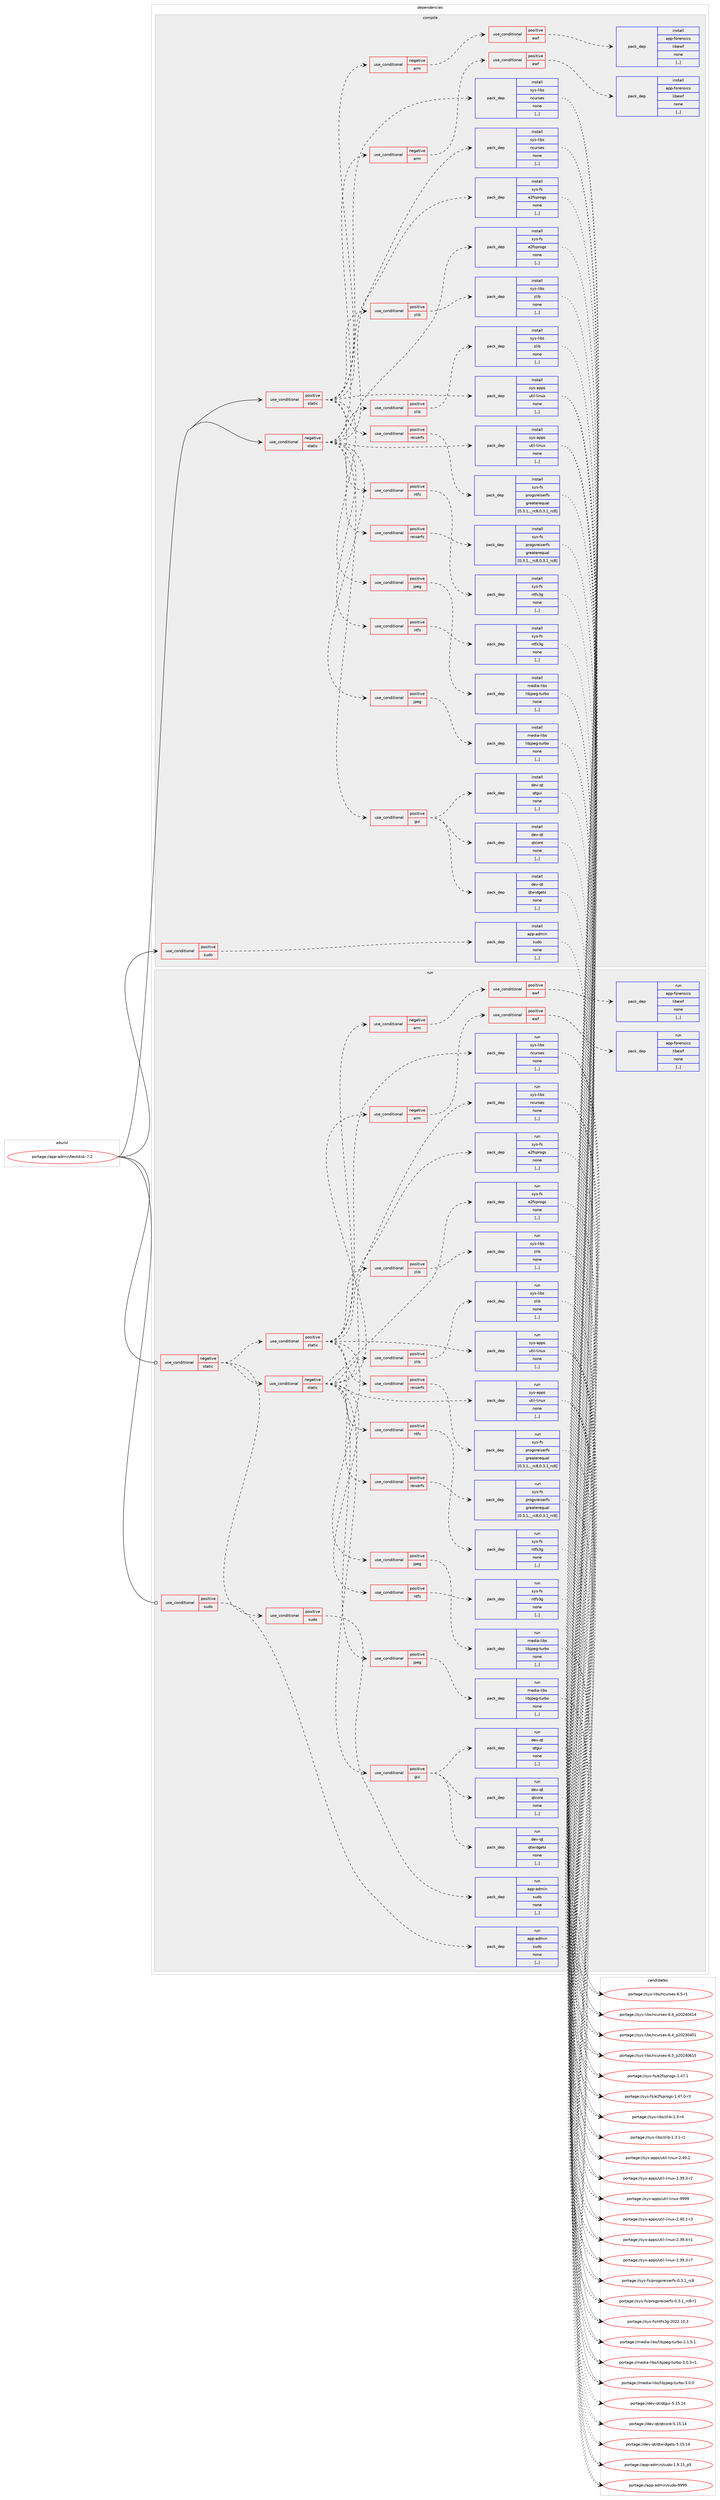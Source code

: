 digraph prolog {

# *************
# Graph options
# *************

newrank=true;
concentrate=true;
compound=true;
graph [rankdir=LR,fontname=Helvetica,fontsize=10,ranksep=1.5];#, ranksep=2.5, nodesep=0.2];
edge  [arrowhead=vee];
node  [fontname=Helvetica,fontsize=10];

# **********
# The ebuild
# **********

subgraph cluster_leftcol {
color=gray;
label=<<i>ebuild</i>>;
id [label="portage://app-admin/testdisk-7.2", color=red, width=4, href="../app-admin/testdisk-7.2.svg"];
}

# ****************
# The dependencies
# ****************

subgraph cluster_midcol {
color=gray;
label=<<i>dependencies</i>>;
subgraph cluster_compile {
fillcolor="#eeeeee";
style=filled;
label=<<i>compile</i>>;
subgraph cond131351 {
dependency499428 [label=<<TABLE BORDER="0" CELLBORDER="1" CELLSPACING="0" CELLPADDING="4"><TR><TD ROWSPAN="3" CELLPADDING="10">use_conditional</TD></TR><TR><TD>negative</TD></TR><TR><TD>static</TD></TR></TABLE>>, shape=none, color=red];
subgraph pack364457 {
dependency499429 [label=<<TABLE BORDER="0" CELLBORDER="1" CELLSPACING="0" CELLPADDING="4" WIDTH="220"><TR><TD ROWSPAN="6" CELLPADDING="30">pack_dep</TD></TR><TR><TD WIDTH="110">install</TD></TR><TR><TD>sys-apps</TD></TR><TR><TD>util-linux</TD></TR><TR><TD>none</TD></TR><TR><TD>[,,]</TD></TR></TABLE>>, shape=none, color=blue];
}
dependency499428:e -> dependency499429:w [weight=20,style="dashed",arrowhead="vee"];
subgraph pack364458 {
dependency499430 [label=<<TABLE BORDER="0" CELLBORDER="1" CELLSPACING="0" CELLPADDING="4" WIDTH="220"><TR><TD ROWSPAN="6" CELLPADDING="30">pack_dep</TD></TR><TR><TD WIDTH="110">install</TD></TR><TR><TD>sys-fs</TD></TR><TR><TD>e2fsprogs</TD></TR><TR><TD>none</TD></TR><TR><TD>[,,]</TD></TR></TABLE>>, shape=none, color=blue];
}
dependency499428:e -> dependency499430:w [weight=20,style="dashed",arrowhead="vee"];
subgraph pack364459 {
dependency499431 [label=<<TABLE BORDER="0" CELLBORDER="1" CELLSPACING="0" CELLPADDING="4" WIDTH="220"><TR><TD ROWSPAN="6" CELLPADDING="30">pack_dep</TD></TR><TR><TD WIDTH="110">install</TD></TR><TR><TD>sys-libs</TD></TR><TR><TD>ncurses</TD></TR><TR><TD>none</TD></TR><TR><TD>[,,]</TD></TR></TABLE>>, shape=none, color=blue];
}
dependency499428:e -> dependency499431:w [weight=20,style="dashed",arrowhead="vee"];
subgraph cond131352 {
dependency499432 [label=<<TABLE BORDER="0" CELLBORDER="1" CELLSPACING="0" CELLPADDING="4"><TR><TD ROWSPAN="3" CELLPADDING="10">use_conditional</TD></TR><TR><TD>positive</TD></TR><TR><TD>jpeg</TD></TR></TABLE>>, shape=none, color=red];
subgraph pack364460 {
dependency499433 [label=<<TABLE BORDER="0" CELLBORDER="1" CELLSPACING="0" CELLPADDING="4" WIDTH="220"><TR><TD ROWSPAN="6" CELLPADDING="30">pack_dep</TD></TR><TR><TD WIDTH="110">install</TD></TR><TR><TD>media-libs</TD></TR><TR><TD>libjpeg-turbo</TD></TR><TR><TD>none</TD></TR><TR><TD>[,,]</TD></TR></TABLE>>, shape=none, color=blue];
}
dependency499432:e -> dependency499433:w [weight=20,style="dashed",arrowhead="vee"];
}
dependency499428:e -> dependency499432:w [weight=20,style="dashed",arrowhead="vee"];
subgraph cond131353 {
dependency499434 [label=<<TABLE BORDER="0" CELLBORDER="1" CELLSPACING="0" CELLPADDING="4"><TR><TD ROWSPAN="3" CELLPADDING="10">use_conditional</TD></TR><TR><TD>positive</TD></TR><TR><TD>ntfs</TD></TR></TABLE>>, shape=none, color=red];
subgraph pack364461 {
dependency499435 [label=<<TABLE BORDER="0" CELLBORDER="1" CELLSPACING="0" CELLPADDING="4" WIDTH="220"><TR><TD ROWSPAN="6" CELLPADDING="30">pack_dep</TD></TR><TR><TD WIDTH="110">install</TD></TR><TR><TD>sys-fs</TD></TR><TR><TD>ntfs3g</TD></TR><TR><TD>none</TD></TR><TR><TD>[,,]</TD></TR></TABLE>>, shape=none, color=blue];
}
dependency499434:e -> dependency499435:w [weight=20,style="dashed",arrowhead="vee"];
}
dependency499428:e -> dependency499434:w [weight=20,style="dashed",arrowhead="vee"];
subgraph cond131354 {
dependency499436 [label=<<TABLE BORDER="0" CELLBORDER="1" CELLSPACING="0" CELLPADDING="4"><TR><TD ROWSPAN="3" CELLPADDING="10">use_conditional</TD></TR><TR><TD>positive</TD></TR><TR><TD>gui</TD></TR></TABLE>>, shape=none, color=red];
subgraph pack364462 {
dependency499437 [label=<<TABLE BORDER="0" CELLBORDER="1" CELLSPACING="0" CELLPADDING="4" WIDTH="220"><TR><TD ROWSPAN="6" CELLPADDING="30">pack_dep</TD></TR><TR><TD WIDTH="110">install</TD></TR><TR><TD>dev-qt</TD></TR><TR><TD>qtcore</TD></TR><TR><TD>none</TD></TR><TR><TD>[,,]</TD></TR></TABLE>>, shape=none, color=blue];
}
dependency499436:e -> dependency499437:w [weight=20,style="dashed",arrowhead="vee"];
subgraph pack364463 {
dependency499438 [label=<<TABLE BORDER="0" CELLBORDER="1" CELLSPACING="0" CELLPADDING="4" WIDTH="220"><TR><TD ROWSPAN="6" CELLPADDING="30">pack_dep</TD></TR><TR><TD WIDTH="110">install</TD></TR><TR><TD>dev-qt</TD></TR><TR><TD>qtgui</TD></TR><TR><TD>none</TD></TR><TR><TD>[,,]</TD></TR></TABLE>>, shape=none, color=blue];
}
dependency499436:e -> dependency499438:w [weight=20,style="dashed",arrowhead="vee"];
subgraph pack364464 {
dependency499439 [label=<<TABLE BORDER="0" CELLBORDER="1" CELLSPACING="0" CELLPADDING="4" WIDTH="220"><TR><TD ROWSPAN="6" CELLPADDING="30">pack_dep</TD></TR><TR><TD WIDTH="110">install</TD></TR><TR><TD>dev-qt</TD></TR><TR><TD>qtwidgets</TD></TR><TR><TD>none</TD></TR><TR><TD>[,,]</TD></TR></TABLE>>, shape=none, color=blue];
}
dependency499436:e -> dependency499439:w [weight=20,style="dashed",arrowhead="vee"];
}
dependency499428:e -> dependency499436:w [weight=20,style="dashed",arrowhead="vee"];
subgraph cond131355 {
dependency499440 [label=<<TABLE BORDER="0" CELLBORDER="1" CELLSPACING="0" CELLPADDING="4"><TR><TD ROWSPAN="3" CELLPADDING="10">use_conditional</TD></TR><TR><TD>positive</TD></TR><TR><TD>reiserfs</TD></TR></TABLE>>, shape=none, color=red];
subgraph pack364465 {
dependency499441 [label=<<TABLE BORDER="0" CELLBORDER="1" CELLSPACING="0" CELLPADDING="4" WIDTH="220"><TR><TD ROWSPAN="6" CELLPADDING="30">pack_dep</TD></TR><TR><TD WIDTH="110">install</TD></TR><TR><TD>sys-fs</TD></TR><TR><TD>progsreiserfs</TD></TR><TR><TD>greaterequal</TD></TR><TR><TD>[0.3.1,,_rc8,0.3.1_rc8]</TD></TR></TABLE>>, shape=none, color=blue];
}
dependency499440:e -> dependency499441:w [weight=20,style="dashed",arrowhead="vee"];
}
dependency499428:e -> dependency499440:w [weight=20,style="dashed",arrowhead="vee"];
subgraph cond131356 {
dependency499442 [label=<<TABLE BORDER="0" CELLBORDER="1" CELLSPACING="0" CELLPADDING="4"><TR><TD ROWSPAN="3" CELLPADDING="10">use_conditional</TD></TR><TR><TD>positive</TD></TR><TR><TD>zlib</TD></TR></TABLE>>, shape=none, color=red];
subgraph pack364466 {
dependency499443 [label=<<TABLE BORDER="0" CELLBORDER="1" CELLSPACING="0" CELLPADDING="4" WIDTH="220"><TR><TD ROWSPAN="6" CELLPADDING="30">pack_dep</TD></TR><TR><TD WIDTH="110">install</TD></TR><TR><TD>sys-libs</TD></TR><TR><TD>zlib</TD></TR><TR><TD>none</TD></TR><TR><TD>[,,]</TD></TR></TABLE>>, shape=none, color=blue];
}
dependency499442:e -> dependency499443:w [weight=20,style="dashed",arrowhead="vee"];
}
dependency499428:e -> dependency499442:w [weight=20,style="dashed",arrowhead="vee"];
subgraph cond131357 {
dependency499444 [label=<<TABLE BORDER="0" CELLBORDER="1" CELLSPACING="0" CELLPADDING="4"><TR><TD ROWSPAN="3" CELLPADDING="10">use_conditional</TD></TR><TR><TD>negative</TD></TR><TR><TD>arm</TD></TR></TABLE>>, shape=none, color=red];
subgraph cond131358 {
dependency499445 [label=<<TABLE BORDER="0" CELLBORDER="1" CELLSPACING="0" CELLPADDING="4"><TR><TD ROWSPAN="3" CELLPADDING="10">use_conditional</TD></TR><TR><TD>positive</TD></TR><TR><TD>ewf</TD></TR></TABLE>>, shape=none, color=red];
subgraph pack364467 {
dependency499446 [label=<<TABLE BORDER="0" CELLBORDER="1" CELLSPACING="0" CELLPADDING="4" WIDTH="220"><TR><TD ROWSPAN="6" CELLPADDING="30">pack_dep</TD></TR><TR><TD WIDTH="110">install</TD></TR><TR><TD>app-forensics</TD></TR><TR><TD>libewf</TD></TR><TR><TD>none</TD></TR><TR><TD>[,,]</TD></TR></TABLE>>, shape=none, color=blue];
}
dependency499445:e -> dependency499446:w [weight=20,style="dashed",arrowhead="vee"];
}
dependency499444:e -> dependency499445:w [weight=20,style="dashed",arrowhead="vee"];
}
dependency499428:e -> dependency499444:w [weight=20,style="dashed",arrowhead="vee"];
}
id:e -> dependency499428:w [weight=20,style="solid",arrowhead="vee"];
subgraph cond131359 {
dependency499447 [label=<<TABLE BORDER="0" CELLBORDER="1" CELLSPACING="0" CELLPADDING="4"><TR><TD ROWSPAN="3" CELLPADDING="10">use_conditional</TD></TR><TR><TD>positive</TD></TR><TR><TD>static</TD></TR></TABLE>>, shape=none, color=red];
subgraph pack364468 {
dependency499448 [label=<<TABLE BORDER="0" CELLBORDER="1" CELLSPACING="0" CELLPADDING="4" WIDTH="220"><TR><TD ROWSPAN="6" CELLPADDING="30">pack_dep</TD></TR><TR><TD WIDTH="110">install</TD></TR><TR><TD>sys-apps</TD></TR><TR><TD>util-linux</TD></TR><TR><TD>none</TD></TR><TR><TD>[,,]</TD></TR></TABLE>>, shape=none, color=blue];
}
dependency499447:e -> dependency499448:w [weight=20,style="dashed",arrowhead="vee"];
subgraph pack364469 {
dependency499449 [label=<<TABLE BORDER="0" CELLBORDER="1" CELLSPACING="0" CELLPADDING="4" WIDTH="220"><TR><TD ROWSPAN="6" CELLPADDING="30">pack_dep</TD></TR><TR><TD WIDTH="110">install</TD></TR><TR><TD>sys-fs</TD></TR><TR><TD>e2fsprogs</TD></TR><TR><TD>none</TD></TR><TR><TD>[,,]</TD></TR></TABLE>>, shape=none, color=blue];
}
dependency499447:e -> dependency499449:w [weight=20,style="dashed",arrowhead="vee"];
subgraph pack364470 {
dependency499450 [label=<<TABLE BORDER="0" CELLBORDER="1" CELLSPACING="0" CELLPADDING="4" WIDTH="220"><TR><TD ROWSPAN="6" CELLPADDING="30">pack_dep</TD></TR><TR><TD WIDTH="110">install</TD></TR><TR><TD>sys-libs</TD></TR><TR><TD>ncurses</TD></TR><TR><TD>none</TD></TR><TR><TD>[,,]</TD></TR></TABLE>>, shape=none, color=blue];
}
dependency499447:e -> dependency499450:w [weight=20,style="dashed",arrowhead="vee"];
subgraph cond131360 {
dependency499451 [label=<<TABLE BORDER="0" CELLBORDER="1" CELLSPACING="0" CELLPADDING="4"><TR><TD ROWSPAN="3" CELLPADDING="10">use_conditional</TD></TR><TR><TD>positive</TD></TR><TR><TD>jpeg</TD></TR></TABLE>>, shape=none, color=red];
subgraph pack364471 {
dependency499452 [label=<<TABLE BORDER="0" CELLBORDER="1" CELLSPACING="0" CELLPADDING="4" WIDTH="220"><TR><TD ROWSPAN="6" CELLPADDING="30">pack_dep</TD></TR><TR><TD WIDTH="110">install</TD></TR><TR><TD>media-libs</TD></TR><TR><TD>libjpeg-turbo</TD></TR><TR><TD>none</TD></TR><TR><TD>[,,]</TD></TR></TABLE>>, shape=none, color=blue];
}
dependency499451:e -> dependency499452:w [weight=20,style="dashed",arrowhead="vee"];
}
dependency499447:e -> dependency499451:w [weight=20,style="dashed",arrowhead="vee"];
subgraph cond131361 {
dependency499453 [label=<<TABLE BORDER="0" CELLBORDER="1" CELLSPACING="0" CELLPADDING="4"><TR><TD ROWSPAN="3" CELLPADDING="10">use_conditional</TD></TR><TR><TD>positive</TD></TR><TR><TD>ntfs</TD></TR></TABLE>>, shape=none, color=red];
subgraph pack364472 {
dependency499454 [label=<<TABLE BORDER="0" CELLBORDER="1" CELLSPACING="0" CELLPADDING="4" WIDTH="220"><TR><TD ROWSPAN="6" CELLPADDING="30">pack_dep</TD></TR><TR><TD WIDTH="110">install</TD></TR><TR><TD>sys-fs</TD></TR><TR><TD>ntfs3g</TD></TR><TR><TD>none</TD></TR><TR><TD>[,,]</TD></TR></TABLE>>, shape=none, color=blue];
}
dependency499453:e -> dependency499454:w [weight=20,style="dashed",arrowhead="vee"];
}
dependency499447:e -> dependency499453:w [weight=20,style="dashed",arrowhead="vee"];
subgraph cond131362 {
dependency499455 [label=<<TABLE BORDER="0" CELLBORDER="1" CELLSPACING="0" CELLPADDING="4"><TR><TD ROWSPAN="3" CELLPADDING="10">use_conditional</TD></TR><TR><TD>positive</TD></TR><TR><TD>reiserfs</TD></TR></TABLE>>, shape=none, color=red];
subgraph pack364473 {
dependency499456 [label=<<TABLE BORDER="0" CELLBORDER="1" CELLSPACING="0" CELLPADDING="4" WIDTH="220"><TR><TD ROWSPAN="6" CELLPADDING="30">pack_dep</TD></TR><TR><TD WIDTH="110">install</TD></TR><TR><TD>sys-fs</TD></TR><TR><TD>progsreiserfs</TD></TR><TR><TD>greaterequal</TD></TR><TR><TD>[0.3.1,,_rc8,0.3.1_rc8]</TD></TR></TABLE>>, shape=none, color=blue];
}
dependency499455:e -> dependency499456:w [weight=20,style="dashed",arrowhead="vee"];
}
dependency499447:e -> dependency499455:w [weight=20,style="dashed",arrowhead="vee"];
subgraph cond131363 {
dependency499457 [label=<<TABLE BORDER="0" CELLBORDER="1" CELLSPACING="0" CELLPADDING="4"><TR><TD ROWSPAN="3" CELLPADDING="10">use_conditional</TD></TR><TR><TD>positive</TD></TR><TR><TD>zlib</TD></TR></TABLE>>, shape=none, color=red];
subgraph pack364474 {
dependency499458 [label=<<TABLE BORDER="0" CELLBORDER="1" CELLSPACING="0" CELLPADDING="4" WIDTH="220"><TR><TD ROWSPAN="6" CELLPADDING="30">pack_dep</TD></TR><TR><TD WIDTH="110">install</TD></TR><TR><TD>sys-libs</TD></TR><TR><TD>zlib</TD></TR><TR><TD>none</TD></TR><TR><TD>[,,]</TD></TR></TABLE>>, shape=none, color=blue];
}
dependency499457:e -> dependency499458:w [weight=20,style="dashed",arrowhead="vee"];
}
dependency499447:e -> dependency499457:w [weight=20,style="dashed",arrowhead="vee"];
subgraph cond131364 {
dependency499459 [label=<<TABLE BORDER="0" CELLBORDER="1" CELLSPACING="0" CELLPADDING="4"><TR><TD ROWSPAN="3" CELLPADDING="10">use_conditional</TD></TR><TR><TD>negative</TD></TR><TR><TD>arm</TD></TR></TABLE>>, shape=none, color=red];
subgraph cond131365 {
dependency499460 [label=<<TABLE BORDER="0" CELLBORDER="1" CELLSPACING="0" CELLPADDING="4"><TR><TD ROWSPAN="3" CELLPADDING="10">use_conditional</TD></TR><TR><TD>positive</TD></TR><TR><TD>ewf</TD></TR></TABLE>>, shape=none, color=red];
subgraph pack364475 {
dependency499461 [label=<<TABLE BORDER="0" CELLBORDER="1" CELLSPACING="0" CELLPADDING="4" WIDTH="220"><TR><TD ROWSPAN="6" CELLPADDING="30">pack_dep</TD></TR><TR><TD WIDTH="110">install</TD></TR><TR><TD>app-forensics</TD></TR><TR><TD>libewf</TD></TR><TR><TD>none</TD></TR><TR><TD>[,,]</TD></TR></TABLE>>, shape=none, color=blue];
}
dependency499460:e -> dependency499461:w [weight=20,style="dashed",arrowhead="vee"];
}
dependency499459:e -> dependency499460:w [weight=20,style="dashed",arrowhead="vee"];
}
dependency499447:e -> dependency499459:w [weight=20,style="dashed",arrowhead="vee"];
}
id:e -> dependency499447:w [weight=20,style="solid",arrowhead="vee"];
subgraph cond131366 {
dependency499462 [label=<<TABLE BORDER="0" CELLBORDER="1" CELLSPACING="0" CELLPADDING="4"><TR><TD ROWSPAN="3" CELLPADDING="10">use_conditional</TD></TR><TR><TD>positive</TD></TR><TR><TD>sudo</TD></TR></TABLE>>, shape=none, color=red];
subgraph pack364476 {
dependency499463 [label=<<TABLE BORDER="0" CELLBORDER="1" CELLSPACING="0" CELLPADDING="4" WIDTH="220"><TR><TD ROWSPAN="6" CELLPADDING="30">pack_dep</TD></TR><TR><TD WIDTH="110">install</TD></TR><TR><TD>app-admin</TD></TR><TR><TD>sudo</TD></TR><TR><TD>none</TD></TR><TR><TD>[,,]</TD></TR></TABLE>>, shape=none, color=blue];
}
dependency499462:e -> dependency499463:w [weight=20,style="dashed",arrowhead="vee"];
}
id:e -> dependency499462:w [weight=20,style="solid",arrowhead="vee"];
}
subgraph cluster_compileandrun {
fillcolor="#eeeeee";
style=filled;
label=<<i>compile and run</i>>;
}
subgraph cluster_run {
fillcolor="#eeeeee";
style=filled;
label=<<i>run</i>>;
subgraph cond131367 {
dependency499464 [label=<<TABLE BORDER="0" CELLBORDER="1" CELLSPACING="0" CELLPADDING="4"><TR><TD ROWSPAN="3" CELLPADDING="10">use_conditional</TD></TR><TR><TD>negative</TD></TR><TR><TD>static</TD></TR></TABLE>>, shape=none, color=red];
subgraph cond131368 {
dependency499465 [label=<<TABLE BORDER="0" CELLBORDER="1" CELLSPACING="0" CELLPADDING="4"><TR><TD ROWSPAN="3" CELLPADDING="10">use_conditional</TD></TR><TR><TD>positive</TD></TR><TR><TD>sudo</TD></TR></TABLE>>, shape=none, color=red];
subgraph pack364477 {
dependency499466 [label=<<TABLE BORDER="0" CELLBORDER="1" CELLSPACING="0" CELLPADDING="4" WIDTH="220"><TR><TD ROWSPAN="6" CELLPADDING="30">pack_dep</TD></TR><TR><TD WIDTH="110">run</TD></TR><TR><TD>app-admin</TD></TR><TR><TD>sudo</TD></TR><TR><TD>none</TD></TR><TR><TD>[,,]</TD></TR></TABLE>>, shape=none, color=blue];
}
dependency499465:e -> dependency499466:w [weight=20,style="dashed",arrowhead="vee"];
}
dependency499464:e -> dependency499465:w [weight=20,style="dashed",arrowhead="vee"];
subgraph cond131369 {
dependency499467 [label=<<TABLE BORDER="0" CELLBORDER="1" CELLSPACING="0" CELLPADDING="4"><TR><TD ROWSPAN="3" CELLPADDING="10">use_conditional</TD></TR><TR><TD>positive</TD></TR><TR><TD>static</TD></TR></TABLE>>, shape=none, color=red];
subgraph pack364478 {
dependency499468 [label=<<TABLE BORDER="0" CELLBORDER="1" CELLSPACING="0" CELLPADDING="4" WIDTH="220"><TR><TD ROWSPAN="6" CELLPADDING="30">pack_dep</TD></TR><TR><TD WIDTH="110">run</TD></TR><TR><TD>sys-apps</TD></TR><TR><TD>util-linux</TD></TR><TR><TD>none</TD></TR><TR><TD>[,,]</TD></TR></TABLE>>, shape=none, color=blue];
}
dependency499467:e -> dependency499468:w [weight=20,style="dashed",arrowhead="vee"];
subgraph pack364479 {
dependency499469 [label=<<TABLE BORDER="0" CELLBORDER="1" CELLSPACING="0" CELLPADDING="4" WIDTH="220"><TR><TD ROWSPAN="6" CELLPADDING="30">pack_dep</TD></TR><TR><TD WIDTH="110">run</TD></TR><TR><TD>sys-fs</TD></TR><TR><TD>e2fsprogs</TD></TR><TR><TD>none</TD></TR><TR><TD>[,,]</TD></TR></TABLE>>, shape=none, color=blue];
}
dependency499467:e -> dependency499469:w [weight=20,style="dashed",arrowhead="vee"];
subgraph pack364480 {
dependency499470 [label=<<TABLE BORDER="0" CELLBORDER="1" CELLSPACING="0" CELLPADDING="4" WIDTH="220"><TR><TD ROWSPAN="6" CELLPADDING="30">pack_dep</TD></TR><TR><TD WIDTH="110">run</TD></TR><TR><TD>sys-libs</TD></TR><TR><TD>ncurses</TD></TR><TR><TD>none</TD></TR><TR><TD>[,,]</TD></TR></TABLE>>, shape=none, color=blue];
}
dependency499467:e -> dependency499470:w [weight=20,style="dashed",arrowhead="vee"];
subgraph cond131370 {
dependency499471 [label=<<TABLE BORDER="0" CELLBORDER="1" CELLSPACING="0" CELLPADDING="4"><TR><TD ROWSPAN="3" CELLPADDING="10">use_conditional</TD></TR><TR><TD>positive</TD></TR><TR><TD>jpeg</TD></TR></TABLE>>, shape=none, color=red];
subgraph pack364481 {
dependency499472 [label=<<TABLE BORDER="0" CELLBORDER="1" CELLSPACING="0" CELLPADDING="4" WIDTH="220"><TR><TD ROWSPAN="6" CELLPADDING="30">pack_dep</TD></TR><TR><TD WIDTH="110">run</TD></TR><TR><TD>media-libs</TD></TR><TR><TD>libjpeg-turbo</TD></TR><TR><TD>none</TD></TR><TR><TD>[,,]</TD></TR></TABLE>>, shape=none, color=blue];
}
dependency499471:e -> dependency499472:w [weight=20,style="dashed",arrowhead="vee"];
}
dependency499467:e -> dependency499471:w [weight=20,style="dashed",arrowhead="vee"];
subgraph cond131371 {
dependency499473 [label=<<TABLE BORDER="0" CELLBORDER="1" CELLSPACING="0" CELLPADDING="4"><TR><TD ROWSPAN="3" CELLPADDING="10">use_conditional</TD></TR><TR><TD>positive</TD></TR><TR><TD>ntfs</TD></TR></TABLE>>, shape=none, color=red];
subgraph pack364482 {
dependency499474 [label=<<TABLE BORDER="0" CELLBORDER="1" CELLSPACING="0" CELLPADDING="4" WIDTH="220"><TR><TD ROWSPAN="6" CELLPADDING="30">pack_dep</TD></TR><TR><TD WIDTH="110">run</TD></TR><TR><TD>sys-fs</TD></TR><TR><TD>ntfs3g</TD></TR><TR><TD>none</TD></TR><TR><TD>[,,]</TD></TR></TABLE>>, shape=none, color=blue];
}
dependency499473:e -> dependency499474:w [weight=20,style="dashed",arrowhead="vee"];
}
dependency499467:e -> dependency499473:w [weight=20,style="dashed",arrowhead="vee"];
subgraph cond131372 {
dependency499475 [label=<<TABLE BORDER="0" CELLBORDER="1" CELLSPACING="0" CELLPADDING="4"><TR><TD ROWSPAN="3" CELLPADDING="10">use_conditional</TD></TR><TR><TD>positive</TD></TR><TR><TD>reiserfs</TD></TR></TABLE>>, shape=none, color=red];
subgraph pack364483 {
dependency499476 [label=<<TABLE BORDER="0" CELLBORDER="1" CELLSPACING="0" CELLPADDING="4" WIDTH="220"><TR><TD ROWSPAN="6" CELLPADDING="30">pack_dep</TD></TR><TR><TD WIDTH="110">run</TD></TR><TR><TD>sys-fs</TD></TR><TR><TD>progsreiserfs</TD></TR><TR><TD>greaterequal</TD></TR><TR><TD>[0.3.1,,_rc8,0.3.1_rc8]</TD></TR></TABLE>>, shape=none, color=blue];
}
dependency499475:e -> dependency499476:w [weight=20,style="dashed",arrowhead="vee"];
}
dependency499467:e -> dependency499475:w [weight=20,style="dashed",arrowhead="vee"];
subgraph cond131373 {
dependency499477 [label=<<TABLE BORDER="0" CELLBORDER="1" CELLSPACING="0" CELLPADDING="4"><TR><TD ROWSPAN="3" CELLPADDING="10">use_conditional</TD></TR><TR><TD>positive</TD></TR><TR><TD>zlib</TD></TR></TABLE>>, shape=none, color=red];
subgraph pack364484 {
dependency499478 [label=<<TABLE BORDER="0" CELLBORDER="1" CELLSPACING="0" CELLPADDING="4" WIDTH="220"><TR><TD ROWSPAN="6" CELLPADDING="30">pack_dep</TD></TR><TR><TD WIDTH="110">run</TD></TR><TR><TD>sys-libs</TD></TR><TR><TD>zlib</TD></TR><TR><TD>none</TD></TR><TR><TD>[,,]</TD></TR></TABLE>>, shape=none, color=blue];
}
dependency499477:e -> dependency499478:w [weight=20,style="dashed",arrowhead="vee"];
}
dependency499467:e -> dependency499477:w [weight=20,style="dashed",arrowhead="vee"];
subgraph cond131374 {
dependency499479 [label=<<TABLE BORDER="0" CELLBORDER="1" CELLSPACING="0" CELLPADDING="4"><TR><TD ROWSPAN="3" CELLPADDING="10">use_conditional</TD></TR><TR><TD>negative</TD></TR><TR><TD>arm</TD></TR></TABLE>>, shape=none, color=red];
subgraph cond131375 {
dependency499480 [label=<<TABLE BORDER="0" CELLBORDER="1" CELLSPACING="0" CELLPADDING="4"><TR><TD ROWSPAN="3" CELLPADDING="10">use_conditional</TD></TR><TR><TD>positive</TD></TR><TR><TD>ewf</TD></TR></TABLE>>, shape=none, color=red];
subgraph pack364485 {
dependency499481 [label=<<TABLE BORDER="0" CELLBORDER="1" CELLSPACING="0" CELLPADDING="4" WIDTH="220"><TR><TD ROWSPAN="6" CELLPADDING="30">pack_dep</TD></TR><TR><TD WIDTH="110">run</TD></TR><TR><TD>app-forensics</TD></TR><TR><TD>libewf</TD></TR><TR><TD>none</TD></TR><TR><TD>[,,]</TD></TR></TABLE>>, shape=none, color=blue];
}
dependency499480:e -> dependency499481:w [weight=20,style="dashed",arrowhead="vee"];
}
dependency499479:e -> dependency499480:w [weight=20,style="dashed",arrowhead="vee"];
}
dependency499467:e -> dependency499479:w [weight=20,style="dashed",arrowhead="vee"];
}
dependency499464:e -> dependency499467:w [weight=20,style="dashed",arrowhead="vee"];
subgraph cond131376 {
dependency499482 [label=<<TABLE BORDER="0" CELLBORDER="1" CELLSPACING="0" CELLPADDING="4"><TR><TD ROWSPAN="3" CELLPADDING="10">use_conditional</TD></TR><TR><TD>negative</TD></TR><TR><TD>static</TD></TR></TABLE>>, shape=none, color=red];
subgraph pack364486 {
dependency499483 [label=<<TABLE BORDER="0" CELLBORDER="1" CELLSPACING="0" CELLPADDING="4" WIDTH="220"><TR><TD ROWSPAN="6" CELLPADDING="30">pack_dep</TD></TR><TR><TD WIDTH="110">run</TD></TR><TR><TD>sys-apps</TD></TR><TR><TD>util-linux</TD></TR><TR><TD>none</TD></TR><TR><TD>[,,]</TD></TR></TABLE>>, shape=none, color=blue];
}
dependency499482:e -> dependency499483:w [weight=20,style="dashed",arrowhead="vee"];
subgraph pack364487 {
dependency499484 [label=<<TABLE BORDER="0" CELLBORDER="1" CELLSPACING="0" CELLPADDING="4" WIDTH="220"><TR><TD ROWSPAN="6" CELLPADDING="30">pack_dep</TD></TR><TR><TD WIDTH="110">run</TD></TR><TR><TD>sys-fs</TD></TR><TR><TD>e2fsprogs</TD></TR><TR><TD>none</TD></TR><TR><TD>[,,]</TD></TR></TABLE>>, shape=none, color=blue];
}
dependency499482:e -> dependency499484:w [weight=20,style="dashed",arrowhead="vee"];
subgraph pack364488 {
dependency499485 [label=<<TABLE BORDER="0" CELLBORDER="1" CELLSPACING="0" CELLPADDING="4" WIDTH="220"><TR><TD ROWSPAN="6" CELLPADDING="30">pack_dep</TD></TR><TR><TD WIDTH="110">run</TD></TR><TR><TD>sys-libs</TD></TR><TR><TD>ncurses</TD></TR><TR><TD>none</TD></TR><TR><TD>[,,]</TD></TR></TABLE>>, shape=none, color=blue];
}
dependency499482:e -> dependency499485:w [weight=20,style="dashed",arrowhead="vee"];
subgraph cond131377 {
dependency499486 [label=<<TABLE BORDER="0" CELLBORDER="1" CELLSPACING="0" CELLPADDING="4"><TR><TD ROWSPAN="3" CELLPADDING="10">use_conditional</TD></TR><TR><TD>positive</TD></TR><TR><TD>jpeg</TD></TR></TABLE>>, shape=none, color=red];
subgraph pack364489 {
dependency499487 [label=<<TABLE BORDER="0" CELLBORDER="1" CELLSPACING="0" CELLPADDING="4" WIDTH="220"><TR><TD ROWSPAN="6" CELLPADDING="30">pack_dep</TD></TR><TR><TD WIDTH="110">run</TD></TR><TR><TD>media-libs</TD></TR><TR><TD>libjpeg-turbo</TD></TR><TR><TD>none</TD></TR><TR><TD>[,,]</TD></TR></TABLE>>, shape=none, color=blue];
}
dependency499486:e -> dependency499487:w [weight=20,style="dashed",arrowhead="vee"];
}
dependency499482:e -> dependency499486:w [weight=20,style="dashed",arrowhead="vee"];
subgraph cond131378 {
dependency499488 [label=<<TABLE BORDER="0" CELLBORDER="1" CELLSPACING="0" CELLPADDING="4"><TR><TD ROWSPAN="3" CELLPADDING="10">use_conditional</TD></TR><TR><TD>positive</TD></TR><TR><TD>ntfs</TD></TR></TABLE>>, shape=none, color=red];
subgraph pack364490 {
dependency499489 [label=<<TABLE BORDER="0" CELLBORDER="1" CELLSPACING="0" CELLPADDING="4" WIDTH="220"><TR><TD ROWSPAN="6" CELLPADDING="30">pack_dep</TD></TR><TR><TD WIDTH="110">run</TD></TR><TR><TD>sys-fs</TD></TR><TR><TD>ntfs3g</TD></TR><TR><TD>none</TD></TR><TR><TD>[,,]</TD></TR></TABLE>>, shape=none, color=blue];
}
dependency499488:e -> dependency499489:w [weight=20,style="dashed",arrowhead="vee"];
}
dependency499482:e -> dependency499488:w [weight=20,style="dashed",arrowhead="vee"];
subgraph cond131379 {
dependency499490 [label=<<TABLE BORDER="0" CELLBORDER="1" CELLSPACING="0" CELLPADDING="4"><TR><TD ROWSPAN="3" CELLPADDING="10">use_conditional</TD></TR><TR><TD>positive</TD></TR><TR><TD>gui</TD></TR></TABLE>>, shape=none, color=red];
subgraph pack364491 {
dependency499491 [label=<<TABLE BORDER="0" CELLBORDER="1" CELLSPACING="0" CELLPADDING="4" WIDTH="220"><TR><TD ROWSPAN="6" CELLPADDING="30">pack_dep</TD></TR><TR><TD WIDTH="110">run</TD></TR><TR><TD>dev-qt</TD></TR><TR><TD>qtcore</TD></TR><TR><TD>none</TD></TR><TR><TD>[,,]</TD></TR></TABLE>>, shape=none, color=blue];
}
dependency499490:e -> dependency499491:w [weight=20,style="dashed",arrowhead="vee"];
subgraph pack364492 {
dependency499492 [label=<<TABLE BORDER="0" CELLBORDER="1" CELLSPACING="0" CELLPADDING="4" WIDTH="220"><TR><TD ROWSPAN="6" CELLPADDING="30">pack_dep</TD></TR><TR><TD WIDTH="110">run</TD></TR><TR><TD>dev-qt</TD></TR><TR><TD>qtgui</TD></TR><TR><TD>none</TD></TR><TR><TD>[,,]</TD></TR></TABLE>>, shape=none, color=blue];
}
dependency499490:e -> dependency499492:w [weight=20,style="dashed",arrowhead="vee"];
subgraph pack364493 {
dependency499493 [label=<<TABLE BORDER="0" CELLBORDER="1" CELLSPACING="0" CELLPADDING="4" WIDTH="220"><TR><TD ROWSPAN="6" CELLPADDING="30">pack_dep</TD></TR><TR><TD WIDTH="110">run</TD></TR><TR><TD>dev-qt</TD></TR><TR><TD>qtwidgets</TD></TR><TR><TD>none</TD></TR><TR><TD>[,,]</TD></TR></TABLE>>, shape=none, color=blue];
}
dependency499490:e -> dependency499493:w [weight=20,style="dashed",arrowhead="vee"];
}
dependency499482:e -> dependency499490:w [weight=20,style="dashed",arrowhead="vee"];
subgraph cond131380 {
dependency499494 [label=<<TABLE BORDER="0" CELLBORDER="1" CELLSPACING="0" CELLPADDING="4"><TR><TD ROWSPAN="3" CELLPADDING="10">use_conditional</TD></TR><TR><TD>positive</TD></TR><TR><TD>reiserfs</TD></TR></TABLE>>, shape=none, color=red];
subgraph pack364494 {
dependency499495 [label=<<TABLE BORDER="0" CELLBORDER="1" CELLSPACING="0" CELLPADDING="4" WIDTH="220"><TR><TD ROWSPAN="6" CELLPADDING="30">pack_dep</TD></TR><TR><TD WIDTH="110">run</TD></TR><TR><TD>sys-fs</TD></TR><TR><TD>progsreiserfs</TD></TR><TR><TD>greaterequal</TD></TR><TR><TD>[0.3.1,,_rc8,0.3.1_rc8]</TD></TR></TABLE>>, shape=none, color=blue];
}
dependency499494:e -> dependency499495:w [weight=20,style="dashed",arrowhead="vee"];
}
dependency499482:e -> dependency499494:w [weight=20,style="dashed",arrowhead="vee"];
subgraph cond131381 {
dependency499496 [label=<<TABLE BORDER="0" CELLBORDER="1" CELLSPACING="0" CELLPADDING="4"><TR><TD ROWSPAN="3" CELLPADDING="10">use_conditional</TD></TR><TR><TD>positive</TD></TR><TR><TD>zlib</TD></TR></TABLE>>, shape=none, color=red];
subgraph pack364495 {
dependency499497 [label=<<TABLE BORDER="0" CELLBORDER="1" CELLSPACING="0" CELLPADDING="4" WIDTH="220"><TR><TD ROWSPAN="6" CELLPADDING="30">pack_dep</TD></TR><TR><TD WIDTH="110">run</TD></TR><TR><TD>sys-libs</TD></TR><TR><TD>zlib</TD></TR><TR><TD>none</TD></TR><TR><TD>[,,]</TD></TR></TABLE>>, shape=none, color=blue];
}
dependency499496:e -> dependency499497:w [weight=20,style="dashed",arrowhead="vee"];
}
dependency499482:e -> dependency499496:w [weight=20,style="dashed",arrowhead="vee"];
subgraph cond131382 {
dependency499498 [label=<<TABLE BORDER="0" CELLBORDER="1" CELLSPACING="0" CELLPADDING="4"><TR><TD ROWSPAN="3" CELLPADDING="10">use_conditional</TD></TR><TR><TD>negative</TD></TR><TR><TD>arm</TD></TR></TABLE>>, shape=none, color=red];
subgraph cond131383 {
dependency499499 [label=<<TABLE BORDER="0" CELLBORDER="1" CELLSPACING="0" CELLPADDING="4"><TR><TD ROWSPAN="3" CELLPADDING="10">use_conditional</TD></TR><TR><TD>positive</TD></TR><TR><TD>ewf</TD></TR></TABLE>>, shape=none, color=red];
subgraph pack364496 {
dependency499500 [label=<<TABLE BORDER="0" CELLBORDER="1" CELLSPACING="0" CELLPADDING="4" WIDTH="220"><TR><TD ROWSPAN="6" CELLPADDING="30">pack_dep</TD></TR><TR><TD WIDTH="110">run</TD></TR><TR><TD>app-forensics</TD></TR><TR><TD>libewf</TD></TR><TR><TD>none</TD></TR><TR><TD>[,,]</TD></TR></TABLE>>, shape=none, color=blue];
}
dependency499499:e -> dependency499500:w [weight=20,style="dashed",arrowhead="vee"];
}
dependency499498:e -> dependency499499:w [weight=20,style="dashed",arrowhead="vee"];
}
dependency499482:e -> dependency499498:w [weight=20,style="dashed",arrowhead="vee"];
}
dependency499464:e -> dependency499482:w [weight=20,style="dashed",arrowhead="vee"];
}
id:e -> dependency499464:w [weight=20,style="solid",arrowhead="odot"];
subgraph cond131384 {
dependency499501 [label=<<TABLE BORDER="0" CELLBORDER="1" CELLSPACING="0" CELLPADDING="4"><TR><TD ROWSPAN="3" CELLPADDING="10">use_conditional</TD></TR><TR><TD>positive</TD></TR><TR><TD>sudo</TD></TR></TABLE>>, shape=none, color=red];
subgraph pack364497 {
dependency499502 [label=<<TABLE BORDER="0" CELLBORDER="1" CELLSPACING="0" CELLPADDING="4" WIDTH="220"><TR><TD ROWSPAN="6" CELLPADDING="30">pack_dep</TD></TR><TR><TD WIDTH="110">run</TD></TR><TR><TD>app-admin</TD></TR><TR><TD>sudo</TD></TR><TR><TD>none</TD></TR><TR><TD>[,,]</TD></TR></TABLE>>, shape=none, color=blue];
}
dependency499501:e -> dependency499502:w [weight=20,style="dashed",arrowhead="vee"];
}
id:e -> dependency499501:w [weight=20,style="solid",arrowhead="odot"];
}
}

# **************
# The candidates
# **************

subgraph cluster_choices {
rank=same;
color=gray;
label=<<i>candidates</i>>;

subgraph choice364457 {
color=black;
nodesep=1;
choice115121115459711211211547117116105108451081051101171204557575757 [label="portage://sys-apps/util-linux-9999", color=red, width=4,href="../sys-apps/util-linux-9999.svg"];
choice1151211154597112112115471171161051084510810511011712045504652484650 [label="portage://sys-apps/util-linux-2.40.2", color=red, width=4,href="../sys-apps/util-linux-2.40.2.svg"];
choice11512111545971121121154711711610510845108105110117120455046524846494511451 [label="portage://sys-apps/util-linux-2.40.1-r3", color=red, width=4,href="../sys-apps/util-linux-2.40.1-r3.svg"];
choice11512111545971121121154711711610510845108105110117120455046515746524511449 [label="portage://sys-apps/util-linux-2.39.4-r1", color=red, width=4,href="../sys-apps/util-linux-2.39.4-r1.svg"];
choice11512111545971121121154711711610510845108105110117120455046515746514511455 [label="portage://sys-apps/util-linux-2.39.3-r7", color=red, width=4,href="../sys-apps/util-linux-2.39.3-r7.svg"];
choice11512111545971121121154711711610510845108105110117120455046515746514511450 [label="portage://sys-apps/util-linux-2.39.3-r2", color=red, width=4,href="../sys-apps/util-linux-2.39.3-r2.svg"];
dependency499429:e -> choice115121115459711211211547117116105108451081051101171204557575757:w [style=dotted,weight="100"];
dependency499429:e -> choice1151211154597112112115471171161051084510810511011712045504652484650:w [style=dotted,weight="100"];
dependency499429:e -> choice11512111545971121121154711711610510845108105110117120455046524846494511451:w [style=dotted,weight="100"];
dependency499429:e -> choice11512111545971121121154711711610510845108105110117120455046515746524511449:w [style=dotted,weight="100"];
dependency499429:e -> choice11512111545971121121154711711610510845108105110117120455046515746514511455:w [style=dotted,weight="100"];
dependency499429:e -> choice11512111545971121121154711711610510845108105110117120455046515746514511450:w [style=dotted,weight="100"];
}
subgraph choice364458 {
color=black;
nodesep=1;
choice11512111545102115471015010211511211411110311545494652554649 [label="portage://sys-fs/e2fsprogs-1.47.1", color=red, width=4,href="../sys-fs/e2fsprogs-1.47.1.svg"];
choice115121115451021154710150102115112114111103115454946525546484511451 [label="portage://sys-fs/e2fsprogs-1.47.0-r3", color=red, width=4,href="../sys-fs/e2fsprogs-1.47.0-r3.svg"];
dependency499430:e -> choice11512111545102115471015010211511211411110311545494652554649:w [style=dotted,weight="100"];
dependency499430:e -> choice115121115451021154710150102115112114111103115454946525546484511451:w [style=dotted,weight="100"];
}
subgraph choice364459 {
color=black;
nodesep=1;
choice1151211154510810598115471109911711411510111545544653951125048505248544953 [label="portage://sys-libs/ncurses-6.5_p20240615", color=red, width=4,href="../sys-libs/ncurses-6.5_p20240615.svg"];
choice11512111545108105981154711099117114115101115455446534511449 [label="portage://sys-libs/ncurses-6.5-r1", color=red, width=4,href="../sys-libs/ncurses-6.5-r1.svg"];
choice1151211154510810598115471109911711411510111545544652951125048505248524952 [label="portage://sys-libs/ncurses-6.4_p20240414", color=red, width=4,href="../sys-libs/ncurses-6.4_p20240414.svg"];
choice1151211154510810598115471109911711411510111545544652951125048505148524849 [label="portage://sys-libs/ncurses-6.4_p20230401", color=red, width=4,href="../sys-libs/ncurses-6.4_p20230401.svg"];
dependency499431:e -> choice1151211154510810598115471109911711411510111545544653951125048505248544953:w [style=dotted,weight="100"];
dependency499431:e -> choice11512111545108105981154711099117114115101115455446534511449:w [style=dotted,weight="100"];
dependency499431:e -> choice1151211154510810598115471109911711411510111545544652951125048505248524952:w [style=dotted,weight="100"];
dependency499431:e -> choice1151211154510810598115471109911711411510111545544652951125048505148524849:w [style=dotted,weight="100"];
}
subgraph choice364460 {
color=black;
nodesep=1;
choice109101100105974510810598115471081059810611210110345116117114981114551464846514511449 [label="portage://media-libs/libjpeg-turbo-3.0.3-r1", color=red, width=4,href="../media-libs/libjpeg-turbo-3.0.3-r1.svg"];
choice10910110010597451081059811547108105981061121011034511611711498111455146484648 [label="portage://media-libs/libjpeg-turbo-3.0.0", color=red, width=4,href="../media-libs/libjpeg-turbo-3.0.0.svg"];
choice109101100105974510810598115471081059810611210110345116117114981114550464946534649 [label="portage://media-libs/libjpeg-turbo-2.1.5.1", color=red, width=4,href="../media-libs/libjpeg-turbo-2.1.5.1.svg"];
dependency499433:e -> choice109101100105974510810598115471081059810611210110345116117114981114551464846514511449:w [style=dotted,weight="100"];
dependency499433:e -> choice10910110010597451081059811547108105981061121011034511611711498111455146484648:w [style=dotted,weight="100"];
dependency499433:e -> choice109101100105974510810598115471081059810611210110345116117114981114550464946534649:w [style=dotted,weight="100"];
}
subgraph choice364461 {
color=black;
nodesep=1;
choice11512111545102115471101161021155110345504850504649484651 [label="portage://sys-fs/ntfs3g-2022.10.3", color=red, width=4,href="../sys-fs/ntfs3g-2022.10.3.svg"];
dependency499435:e -> choice11512111545102115471101161021155110345504850504649484651:w [style=dotted,weight="100"];
}
subgraph choice364462 {
color=black;
nodesep=1;
choice1001011184511311647113116991111141014553464953464952 [label="portage://dev-qt/qtcore-5.15.14", color=red, width=4,href="../dev-qt/qtcore-5.15.14.svg"];
dependency499437:e -> choice1001011184511311647113116991111141014553464953464952:w [style=dotted,weight="100"];
}
subgraph choice364463 {
color=black;
nodesep=1;
choice10010111845113116471131161031171054553464953464952 [label="portage://dev-qt/qtgui-5.15.14", color=red, width=4,href="../dev-qt/qtgui-5.15.14.svg"];
dependency499438:e -> choice10010111845113116471131161031171054553464953464952:w [style=dotted,weight="100"];
}
subgraph choice364464 {
color=black;
nodesep=1;
choice10010111845113116471131161191051001031011161154553464953464952 [label="portage://dev-qt/qtwidgets-5.15.14", color=red, width=4,href="../dev-qt/qtwidgets-5.15.14.svg"];
dependency499439:e -> choice10010111845113116471131161191051001031011161154553464953464952:w [style=dotted,weight="100"];
}
subgraph choice364465 {
color=black;
nodesep=1;
choice11512111545102115471121141111031151141011051151011141021154548465146499511499564511449 [label="portage://sys-fs/progsreiserfs-0.3.1_rc8-r1", color=red, width=4,href="../sys-fs/progsreiserfs-0.3.1_rc8-r1.svg"];
choice1151211154510211547112114111103115114101105115101114102115454846514649951149956 [label="portage://sys-fs/progsreiserfs-0.3.1_rc8", color=red, width=4,href="../sys-fs/progsreiserfs-0.3.1_rc8.svg"];
dependency499441:e -> choice11512111545102115471121141111031151141011051151011141021154548465146499511499564511449:w [style=dotted,weight="100"];
dependency499441:e -> choice1151211154510211547112114111103115114101105115101114102115454846514649951149956:w [style=dotted,weight="100"];
}
subgraph choice364466 {
color=black;
nodesep=1;
choice115121115451081059811547122108105984549465146494511449 [label="portage://sys-libs/zlib-1.3.1-r1", color=red, width=4,href="../sys-libs/zlib-1.3.1-r1.svg"];
choice11512111545108105981154712210810598454946514511452 [label="portage://sys-libs/zlib-1.3-r4", color=red, width=4,href="../sys-libs/zlib-1.3-r4.svg"];
dependency499443:e -> choice115121115451081059811547122108105984549465146494511449:w [style=dotted,weight="100"];
dependency499443:e -> choice11512111545108105981154712210810598454946514511452:w [style=dotted,weight="100"];
}
subgraph choice364467 {
color=black;
nodesep=1;
}
subgraph choice364468 {
color=black;
nodesep=1;
choice115121115459711211211547117116105108451081051101171204557575757 [label="portage://sys-apps/util-linux-9999", color=red, width=4,href="../sys-apps/util-linux-9999.svg"];
choice1151211154597112112115471171161051084510810511011712045504652484650 [label="portage://sys-apps/util-linux-2.40.2", color=red, width=4,href="../sys-apps/util-linux-2.40.2.svg"];
choice11512111545971121121154711711610510845108105110117120455046524846494511451 [label="portage://sys-apps/util-linux-2.40.1-r3", color=red, width=4,href="../sys-apps/util-linux-2.40.1-r3.svg"];
choice11512111545971121121154711711610510845108105110117120455046515746524511449 [label="portage://sys-apps/util-linux-2.39.4-r1", color=red, width=4,href="../sys-apps/util-linux-2.39.4-r1.svg"];
choice11512111545971121121154711711610510845108105110117120455046515746514511455 [label="portage://sys-apps/util-linux-2.39.3-r7", color=red, width=4,href="../sys-apps/util-linux-2.39.3-r7.svg"];
choice11512111545971121121154711711610510845108105110117120455046515746514511450 [label="portage://sys-apps/util-linux-2.39.3-r2", color=red, width=4,href="../sys-apps/util-linux-2.39.3-r2.svg"];
dependency499448:e -> choice115121115459711211211547117116105108451081051101171204557575757:w [style=dotted,weight="100"];
dependency499448:e -> choice1151211154597112112115471171161051084510810511011712045504652484650:w [style=dotted,weight="100"];
dependency499448:e -> choice11512111545971121121154711711610510845108105110117120455046524846494511451:w [style=dotted,weight="100"];
dependency499448:e -> choice11512111545971121121154711711610510845108105110117120455046515746524511449:w [style=dotted,weight="100"];
dependency499448:e -> choice11512111545971121121154711711610510845108105110117120455046515746514511455:w [style=dotted,weight="100"];
dependency499448:e -> choice11512111545971121121154711711610510845108105110117120455046515746514511450:w [style=dotted,weight="100"];
}
subgraph choice364469 {
color=black;
nodesep=1;
choice11512111545102115471015010211511211411110311545494652554649 [label="portage://sys-fs/e2fsprogs-1.47.1", color=red, width=4,href="../sys-fs/e2fsprogs-1.47.1.svg"];
choice115121115451021154710150102115112114111103115454946525546484511451 [label="portage://sys-fs/e2fsprogs-1.47.0-r3", color=red, width=4,href="../sys-fs/e2fsprogs-1.47.0-r3.svg"];
dependency499449:e -> choice11512111545102115471015010211511211411110311545494652554649:w [style=dotted,weight="100"];
dependency499449:e -> choice115121115451021154710150102115112114111103115454946525546484511451:w [style=dotted,weight="100"];
}
subgraph choice364470 {
color=black;
nodesep=1;
choice1151211154510810598115471109911711411510111545544653951125048505248544953 [label="portage://sys-libs/ncurses-6.5_p20240615", color=red, width=4,href="../sys-libs/ncurses-6.5_p20240615.svg"];
choice11512111545108105981154711099117114115101115455446534511449 [label="portage://sys-libs/ncurses-6.5-r1", color=red, width=4,href="../sys-libs/ncurses-6.5-r1.svg"];
choice1151211154510810598115471109911711411510111545544652951125048505248524952 [label="portage://sys-libs/ncurses-6.4_p20240414", color=red, width=4,href="../sys-libs/ncurses-6.4_p20240414.svg"];
choice1151211154510810598115471109911711411510111545544652951125048505148524849 [label="portage://sys-libs/ncurses-6.4_p20230401", color=red, width=4,href="../sys-libs/ncurses-6.4_p20230401.svg"];
dependency499450:e -> choice1151211154510810598115471109911711411510111545544653951125048505248544953:w [style=dotted,weight="100"];
dependency499450:e -> choice11512111545108105981154711099117114115101115455446534511449:w [style=dotted,weight="100"];
dependency499450:e -> choice1151211154510810598115471109911711411510111545544652951125048505248524952:w [style=dotted,weight="100"];
dependency499450:e -> choice1151211154510810598115471109911711411510111545544652951125048505148524849:w [style=dotted,weight="100"];
}
subgraph choice364471 {
color=black;
nodesep=1;
choice109101100105974510810598115471081059810611210110345116117114981114551464846514511449 [label="portage://media-libs/libjpeg-turbo-3.0.3-r1", color=red, width=4,href="../media-libs/libjpeg-turbo-3.0.3-r1.svg"];
choice10910110010597451081059811547108105981061121011034511611711498111455146484648 [label="portage://media-libs/libjpeg-turbo-3.0.0", color=red, width=4,href="../media-libs/libjpeg-turbo-3.0.0.svg"];
choice109101100105974510810598115471081059810611210110345116117114981114550464946534649 [label="portage://media-libs/libjpeg-turbo-2.1.5.1", color=red, width=4,href="../media-libs/libjpeg-turbo-2.1.5.1.svg"];
dependency499452:e -> choice109101100105974510810598115471081059810611210110345116117114981114551464846514511449:w [style=dotted,weight="100"];
dependency499452:e -> choice10910110010597451081059811547108105981061121011034511611711498111455146484648:w [style=dotted,weight="100"];
dependency499452:e -> choice109101100105974510810598115471081059810611210110345116117114981114550464946534649:w [style=dotted,weight="100"];
}
subgraph choice364472 {
color=black;
nodesep=1;
choice11512111545102115471101161021155110345504850504649484651 [label="portage://sys-fs/ntfs3g-2022.10.3", color=red, width=4,href="../sys-fs/ntfs3g-2022.10.3.svg"];
dependency499454:e -> choice11512111545102115471101161021155110345504850504649484651:w [style=dotted,weight="100"];
}
subgraph choice364473 {
color=black;
nodesep=1;
choice11512111545102115471121141111031151141011051151011141021154548465146499511499564511449 [label="portage://sys-fs/progsreiserfs-0.3.1_rc8-r1", color=red, width=4,href="../sys-fs/progsreiserfs-0.3.1_rc8-r1.svg"];
choice1151211154510211547112114111103115114101105115101114102115454846514649951149956 [label="portage://sys-fs/progsreiserfs-0.3.1_rc8", color=red, width=4,href="../sys-fs/progsreiserfs-0.3.1_rc8.svg"];
dependency499456:e -> choice11512111545102115471121141111031151141011051151011141021154548465146499511499564511449:w [style=dotted,weight="100"];
dependency499456:e -> choice1151211154510211547112114111103115114101105115101114102115454846514649951149956:w [style=dotted,weight="100"];
}
subgraph choice364474 {
color=black;
nodesep=1;
choice115121115451081059811547122108105984549465146494511449 [label="portage://sys-libs/zlib-1.3.1-r1", color=red, width=4,href="../sys-libs/zlib-1.3.1-r1.svg"];
choice11512111545108105981154712210810598454946514511452 [label="portage://sys-libs/zlib-1.3-r4", color=red, width=4,href="../sys-libs/zlib-1.3-r4.svg"];
dependency499458:e -> choice115121115451081059811547122108105984549465146494511449:w [style=dotted,weight="100"];
dependency499458:e -> choice11512111545108105981154712210810598454946514511452:w [style=dotted,weight="100"];
}
subgraph choice364475 {
color=black;
nodesep=1;
}
subgraph choice364476 {
color=black;
nodesep=1;
choice971121124597100109105110471151171001114557575757 [label="portage://app-admin/sudo-9999", color=red, width=4,href="../app-admin/sudo-9999.svg"];
choice97112112459710010910511047115117100111454946574649539511253 [label="portage://app-admin/sudo-1.9.15_p5", color=red, width=4,href="../app-admin/sudo-1.9.15_p5.svg"];
dependency499463:e -> choice971121124597100109105110471151171001114557575757:w [style=dotted,weight="100"];
dependency499463:e -> choice97112112459710010910511047115117100111454946574649539511253:w [style=dotted,weight="100"];
}
subgraph choice364477 {
color=black;
nodesep=1;
choice971121124597100109105110471151171001114557575757 [label="portage://app-admin/sudo-9999", color=red, width=4,href="../app-admin/sudo-9999.svg"];
choice97112112459710010910511047115117100111454946574649539511253 [label="portage://app-admin/sudo-1.9.15_p5", color=red, width=4,href="../app-admin/sudo-1.9.15_p5.svg"];
dependency499466:e -> choice971121124597100109105110471151171001114557575757:w [style=dotted,weight="100"];
dependency499466:e -> choice97112112459710010910511047115117100111454946574649539511253:w [style=dotted,weight="100"];
}
subgraph choice364478 {
color=black;
nodesep=1;
choice115121115459711211211547117116105108451081051101171204557575757 [label="portage://sys-apps/util-linux-9999", color=red, width=4,href="../sys-apps/util-linux-9999.svg"];
choice1151211154597112112115471171161051084510810511011712045504652484650 [label="portage://sys-apps/util-linux-2.40.2", color=red, width=4,href="../sys-apps/util-linux-2.40.2.svg"];
choice11512111545971121121154711711610510845108105110117120455046524846494511451 [label="portage://sys-apps/util-linux-2.40.1-r3", color=red, width=4,href="../sys-apps/util-linux-2.40.1-r3.svg"];
choice11512111545971121121154711711610510845108105110117120455046515746524511449 [label="portage://sys-apps/util-linux-2.39.4-r1", color=red, width=4,href="../sys-apps/util-linux-2.39.4-r1.svg"];
choice11512111545971121121154711711610510845108105110117120455046515746514511455 [label="portage://sys-apps/util-linux-2.39.3-r7", color=red, width=4,href="../sys-apps/util-linux-2.39.3-r7.svg"];
choice11512111545971121121154711711610510845108105110117120455046515746514511450 [label="portage://sys-apps/util-linux-2.39.3-r2", color=red, width=4,href="../sys-apps/util-linux-2.39.3-r2.svg"];
dependency499468:e -> choice115121115459711211211547117116105108451081051101171204557575757:w [style=dotted,weight="100"];
dependency499468:e -> choice1151211154597112112115471171161051084510810511011712045504652484650:w [style=dotted,weight="100"];
dependency499468:e -> choice11512111545971121121154711711610510845108105110117120455046524846494511451:w [style=dotted,weight="100"];
dependency499468:e -> choice11512111545971121121154711711610510845108105110117120455046515746524511449:w [style=dotted,weight="100"];
dependency499468:e -> choice11512111545971121121154711711610510845108105110117120455046515746514511455:w [style=dotted,weight="100"];
dependency499468:e -> choice11512111545971121121154711711610510845108105110117120455046515746514511450:w [style=dotted,weight="100"];
}
subgraph choice364479 {
color=black;
nodesep=1;
choice11512111545102115471015010211511211411110311545494652554649 [label="portage://sys-fs/e2fsprogs-1.47.1", color=red, width=4,href="../sys-fs/e2fsprogs-1.47.1.svg"];
choice115121115451021154710150102115112114111103115454946525546484511451 [label="portage://sys-fs/e2fsprogs-1.47.0-r3", color=red, width=4,href="../sys-fs/e2fsprogs-1.47.0-r3.svg"];
dependency499469:e -> choice11512111545102115471015010211511211411110311545494652554649:w [style=dotted,weight="100"];
dependency499469:e -> choice115121115451021154710150102115112114111103115454946525546484511451:w [style=dotted,weight="100"];
}
subgraph choice364480 {
color=black;
nodesep=1;
choice1151211154510810598115471109911711411510111545544653951125048505248544953 [label="portage://sys-libs/ncurses-6.5_p20240615", color=red, width=4,href="../sys-libs/ncurses-6.5_p20240615.svg"];
choice11512111545108105981154711099117114115101115455446534511449 [label="portage://sys-libs/ncurses-6.5-r1", color=red, width=4,href="../sys-libs/ncurses-6.5-r1.svg"];
choice1151211154510810598115471109911711411510111545544652951125048505248524952 [label="portage://sys-libs/ncurses-6.4_p20240414", color=red, width=4,href="../sys-libs/ncurses-6.4_p20240414.svg"];
choice1151211154510810598115471109911711411510111545544652951125048505148524849 [label="portage://sys-libs/ncurses-6.4_p20230401", color=red, width=4,href="../sys-libs/ncurses-6.4_p20230401.svg"];
dependency499470:e -> choice1151211154510810598115471109911711411510111545544653951125048505248544953:w [style=dotted,weight="100"];
dependency499470:e -> choice11512111545108105981154711099117114115101115455446534511449:w [style=dotted,weight="100"];
dependency499470:e -> choice1151211154510810598115471109911711411510111545544652951125048505248524952:w [style=dotted,weight="100"];
dependency499470:e -> choice1151211154510810598115471109911711411510111545544652951125048505148524849:w [style=dotted,weight="100"];
}
subgraph choice364481 {
color=black;
nodesep=1;
choice109101100105974510810598115471081059810611210110345116117114981114551464846514511449 [label="portage://media-libs/libjpeg-turbo-3.0.3-r1", color=red, width=4,href="../media-libs/libjpeg-turbo-3.0.3-r1.svg"];
choice10910110010597451081059811547108105981061121011034511611711498111455146484648 [label="portage://media-libs/libjpeg-turbo-3.0.0", color=red, width=4,href="../media-libs/libjpeg-turbo-3.0.0.svg"];
choice109101100105974510810598115471081059810611210110345116117114981114550464946534649 [label="portage://media-libs/libjpeg-turbo-2.1.5.1", color=red, width=4,href="../media-libs/libjpeg-turbo-2.1.5.1.svg"];
dependency499472:e -> choice109101100105974510810598115471081059810611210110345116117114981114551464846514511449:w [style=dotted,weight="100"];
dependency499472:e -> choice10910110010597451081059811547108105981061121011034511611711498111455146484648:w [style=dotted,weight="100"];
dependency499472:e -> choice109101100105974510810598115471081059810611210110345116117114981114550464946534649:w [style=dotted,weight="100"];
}
subgraph choice364482 {
color=black;
nodesep=1;
choice11512111545102115471101161021155110345504850504649484651 [label="portage://sys-fs/ntfs3g-2022.10.3", color=red, width=4,href="../sys-fs/ntfs3g-2022.10.3.svg"];
dependency499474:e -> choice11512111545102115471101161021155110345504850504649484651:w [style=dotted,weight="100"];
}
subgraph choice364483 {
color=black;
nodesep=1;
choice11512111545102115471121141111031151141011051151011141021154548465146499511499564511449 [label="portage://sys-fs/progsreiserfs-0.3.1_rc8-r1", color=red, width=4,href="../sys-fs/progsreiserfs-0.3.1_rc8-r1.svg"];
choice1151211154510211547112114111103115114101105115101114102115454846514649951149956 [label="portage://sys-fs/progsreiserfs-0.3.1_rc8", color=red, width=4,href="../sys-fs/progsreiserfs-0.3.1_rc8.svg"];
dependency499476:e -> choice11512111545102115471121141111031151141011051151011141021154548465146499511499564511449:w [style=dotted,weight="100"];
dependency499476:e -> choice1151211154510211547112114111103115114101105115101114102115454846514649951149956:w [style=dotted,weight="100"];
}
subgraph choice364484 {
color=black;
nodesep=1;
choice115121115451081059811547122108105984549465146494511449 [label="portage://sys-libs/zlib-1.3.1-r1", color=red, width=4,href="../sys-libs/zlib-1.3.1-r1.svg"];
choice11512111545108105981154712210810598454946514511452 [label="portage://sys-libs/zlib-1.3-r4", color=red, width=4,href="../sys-libs/zlib-1.3-r4.svg"];
dependency499478:e -> choice115121115451081059811547122108105984549465146494511449:w [style=dotted,weight="100"];
dependency499478:e -> choice11512111545108105981154712210810598454946514511452:w [style=dotted,weight="100"];
}
subgraph choice364485 {
color=black;
nodesep=1;
}
subgraph choice364486 {
color=black;
nodesep=1;
choice115121115459711211211547117116105108451081051101171204557575757 [label="portage://sys-apps/util-linux-9999", color=red, width=4,href="../sys-apps/util-linux-9999.svg"];
choice1151211154597112112115471171161051084510810511011712045504652484650 [label="portage://sys-apps/util-linux-2.40.2", color=red, width=4,href="../sys-apps/util-linux-2.40.2.svg"];
choice11512111545971121121154711711610510845108105110117120455046524846494511451 [label="portage://sys-apps/util-linux-2.40.1-r3", color=red, width=4,href="../sys-apps/util-linux-2.40.1-r3.svg"];
choice11512111545971121121154711711610510845108105110117120455046515746524511449 [label="portage://sys-apps/util-linux-2.39.4-r1", color=red, width=4,href="../sys-apps/util-linux-2.39.4-r1.svg"];
choice11512111545971121121154711711610510845108105110117120455046515746514511455 [label="portage://sys-apps/util-linux-2.39.3-r7", color=red, width=4,href="../sys-apps/util-linux-2.39.3-r7.svg"];
choice11512111545971121121154711711610510845108105110117120455046515746514511450 [label="portage://sys-apps/util-linux-2.39.3-r2", color=red, width=4,href="../sys-apps/util-linux-2.39.3-r2.svg"];
dependency499483:e -> choice115121115459711211211547117116105108451081051101171204557575757:w [style=dotted,weight="100"];
dependency499483:e -> choice1151211154597112112115471171161051084510810511011712045504652484650:w [style=dotted,weight="100"];
dependency499483:e -> choice11512111545971121121154711711610510845108105110117120455046524846494511451:w [style=dotted,weight="100"];
dependency499483:e -> choice11512111545971121121154711711610510845108105110117120455046515746524511449:w [style=dotted,weight="100"];
dependency499483:e -> choice11512111545971121121154711711610510845108105110117120455046515746514511455:w [style=dotted,weight="100"];
dependency499483:e -> choice11512111545971121121154711711610510845108105110117120455046515746514511450:w [style=dotted,weight="100"];
}
subgraph choice364487 {
color=black;
nodesep=1;
choice11512111545102115471015010211511211411110311545494652554649 [label="portage://sys-fs/e2fsprogs-1.47.1", color=red, width=4,href="../sys-fs/e2fsprogs-1.47.1.svg"];
choice115121115451021154710150102115112114111103115454946525546484511451 [label="portage://sys-fs/e2fsprogs-1.47.0-r3", color=red, width=4,href="../sys-fs/e2fsprogs-1.47.0-r3.svg"];
dependency499484:e -> choice11512111545102115471015010211511211411110311545494652554649:w [style=dotted,weight="100"];
dependency499484:e -> choice115121115451021154710150102115112114111103115454946525546484511451:w [style=dotted,weight="100"];
}
subgraph choice364488 {
color=black;
nodesep=1;
choice1151211154510810598115471109911711411510111545544653951125048505248544953 [label="portage://sys-libs/ncurses-6.5_p20240615", color=red, width=4,href="../sys-libs/ncurses-6.5_p20240615.svg"];
choice11512111545108105981154711099117114115101115455446534511449 [label="portage://sys-libs/ncurses-6.5-r1", color=red, width=4,href="../sys-libs/ncurses-6.5-r1.svg"];
choice1151211154510810598115471109911711411510111545544652951125048505248524952 [label="portage://sys-libs/ncurses-6.4_p20240414", color=red, width=4,href="../sys-libs/ncurses-6.4_p20240414.svg"];
choice1151211154510810598115471109911711411510111545544652951125048505148524849 [label="portage://sys-libs/ncurses-6.4_p20230401", color=red, width=4,href="../sys-libs/ncurses-6.4_p20230401.svg"];
dependency499485:e -> choice1151211154510810598115471109911711411510111545544653951125048505248544953:w [style=dotted,weight="100"];
dependency499485:e -> choice11512111545108105981154711099117114115101115455446534511449:w [style=dotted,weight="100"];
dependency499485:e -> choice1151211154510810598115471109911711411510111545544652951125048505248524952:w [style=dotted,weight="100"];
dependency499485:e -> choice1151211154510810598115471109911711411510111545544652951125048505148524849:w [style=dotted,weight="100"];
}
subgraph choice364489 {
color=black;
nodesep=1;
choice109101100105974510810598115471081059810611210110345116117114981114551464846514511449 [label="portage://media-libs/libjpeg-turbo-3.0.3-r1", color=red, width=4,href="../media-libs/libjpeg-turbo-3.0.3-r1.svg"];
choice10910110010597451081059811547108105981061121011034511611711498111455146484648 [label="portage://media-libs/libjpeg-turbo-3.0.0", color=red, width=4,href="../media-libs/libjpeg-turbo-3.0.0.svg"];
choice109101100105974510810598115471081059810611210110345116117114981114550464946534649 [label="portage://media-libs/libjpeg-turbo-2.1.5.1", color=red, width=4,href="../media-libs/libjpeg-turbo-2.1.5.1.svg"];
dependency499487:e -> choice109101100105974510810598115471081059810611210110345116117114981114551464846514511449:w [style=dotted,weight="100"];
dependency499487:e -> choice10910110010597451081059811547108105981061121011034511611711498111455146484648:w [style=dotted,weight="100"];
dependency499487:e -> choice109101100105974510810598115471081059810611210110345116117114981114550464946534649:w [style=dotted,weight="100"];
}
subgraph choice364490 {
color=black;
nodesep=1;
choice11512111545102115471101161021155110345504850504649484651 [label="portage://sys-fs/ntfs3g-2022.10.3", color=red, width=4,href="../sys-fs/ntfs3g-2022.10.3.svg"];
dependency499489:e -> choice11512111545102115471101161021155110345504850504649484651:w [style=dotted,weight="100"];
}
subgraph choice364491 {
color=black;
nodesep=1;
choice1001011184511311647113116991111141014553464953464952 [label="portage://dev-qt/qtcore-5.15.14", color=red, width=4,href="../dev-qt/qtcore-5.15.14.svg"];
dependency499491:e -> choice1001011184511311647113116991111141014553464953464952:w [style=dotted,weight="100"];
}
subgraph choice364492 {
color=black;
nodesep=1;
choice10010111845113116471131161031171054553464953464952 [label="portage://dev-qt/qtgui-5.15.14", color=red, width=4,href="../dev-qt/qtgui-5.15.14.svg"];
dependency499492:e -> choice10010111845113116471131161031171054553464953464952:w [style=dotted,weight="100"];
}
subgraph choice364493 {
color=black;
nodesep=1;
choice10010111845113116471131161191051001031011161154553464953464952 [label="portage://dev-qt/qtwidgets-5.15.14", color=red, width=4,href="../dev-qt/qtwidgets-5.15.14.svg"];
dependency499493:e -> choice10010111845113116471131161191051001031011161154553464953464952:w [style=dotted,weight="100"];
}
subgraph choice364494 {
color=black;
nodesep=1;
choice11512111545102115471121141111031151141011051151011141021154548465146499511499564511449 [label="portage://sys-fs/progsreiserfs-0.3.1_rc8-r1", color=red, width=4,href="../sys-fs/progsreiserfs-0.3.1_rc8-r1.svg"];
choice1151211154510211547112114111103115114101105115101114102115454846514649951149956 [label="portage://sys-fs/progsreiserfs-0.3.1_rc8", color=red, width=4,href="../sys-fs/progsreiserfs-0.3.1_rc8.svg"];
dependency499495:e -> choice11512111545102115471121141111031151141011051151011141021154548465146499511499564511449:w [style=dotted,weight="100"];
dependency499495:e -> choice1151211154510211547112114111103115114101105115101114102115454846514649951149956:w [style=dotted,weight="100"];
}
subgraph choice364495 {
color=black;
nodesep=1;
choice115121115451081059811547122108105984549465146494511449 [label="portage://sys-libs/zlib-1.3.1-r1", color=red, width=4,href="../sys-libs/zlib-1.3.1-r1.svg"];
choice11512111545108105981154712210810598454946514511452 [label="portage://sys-libs/zlib-1.3-r4", color=red, width=4,href="../sys-libs/zlib-1.3-r4.svg"];
dependency499497:e -> choice115121115451081059811547122108105984549465146494511449:w [style=dotted,weight="100"];
dependency499497:e -> choice11512111545108105981154712210810598454946514511452:w [style=dotted,weight="100"];
}
subgraph choice364496 {
color=black;
nodesep=1;
}
subgraph choice364497 {
color=black;
nodesep=1;
choice971121124597100109105110471151171001114557575757 [label="portage://app-admin/sudo-9999", color=red, width=4,href="../app-admin/sudo-9999.svg"];
choice97112112459710010910511047115117100111454946574649539511253 [label="portage://app-admin/sudo-1.9.15_p5", color=red, width=4,href="../app-admin/sudo-1.9.15_p5.svg"];
dependency499502:e -> choice971121124597100109105110471151171001114557575757:w [style=dotted,weight="100"];
dependency499502:e -> choice97112112459710010910511047115117100111454946574649539511253:w [style=dotted,weight="100"];
}
}

}
